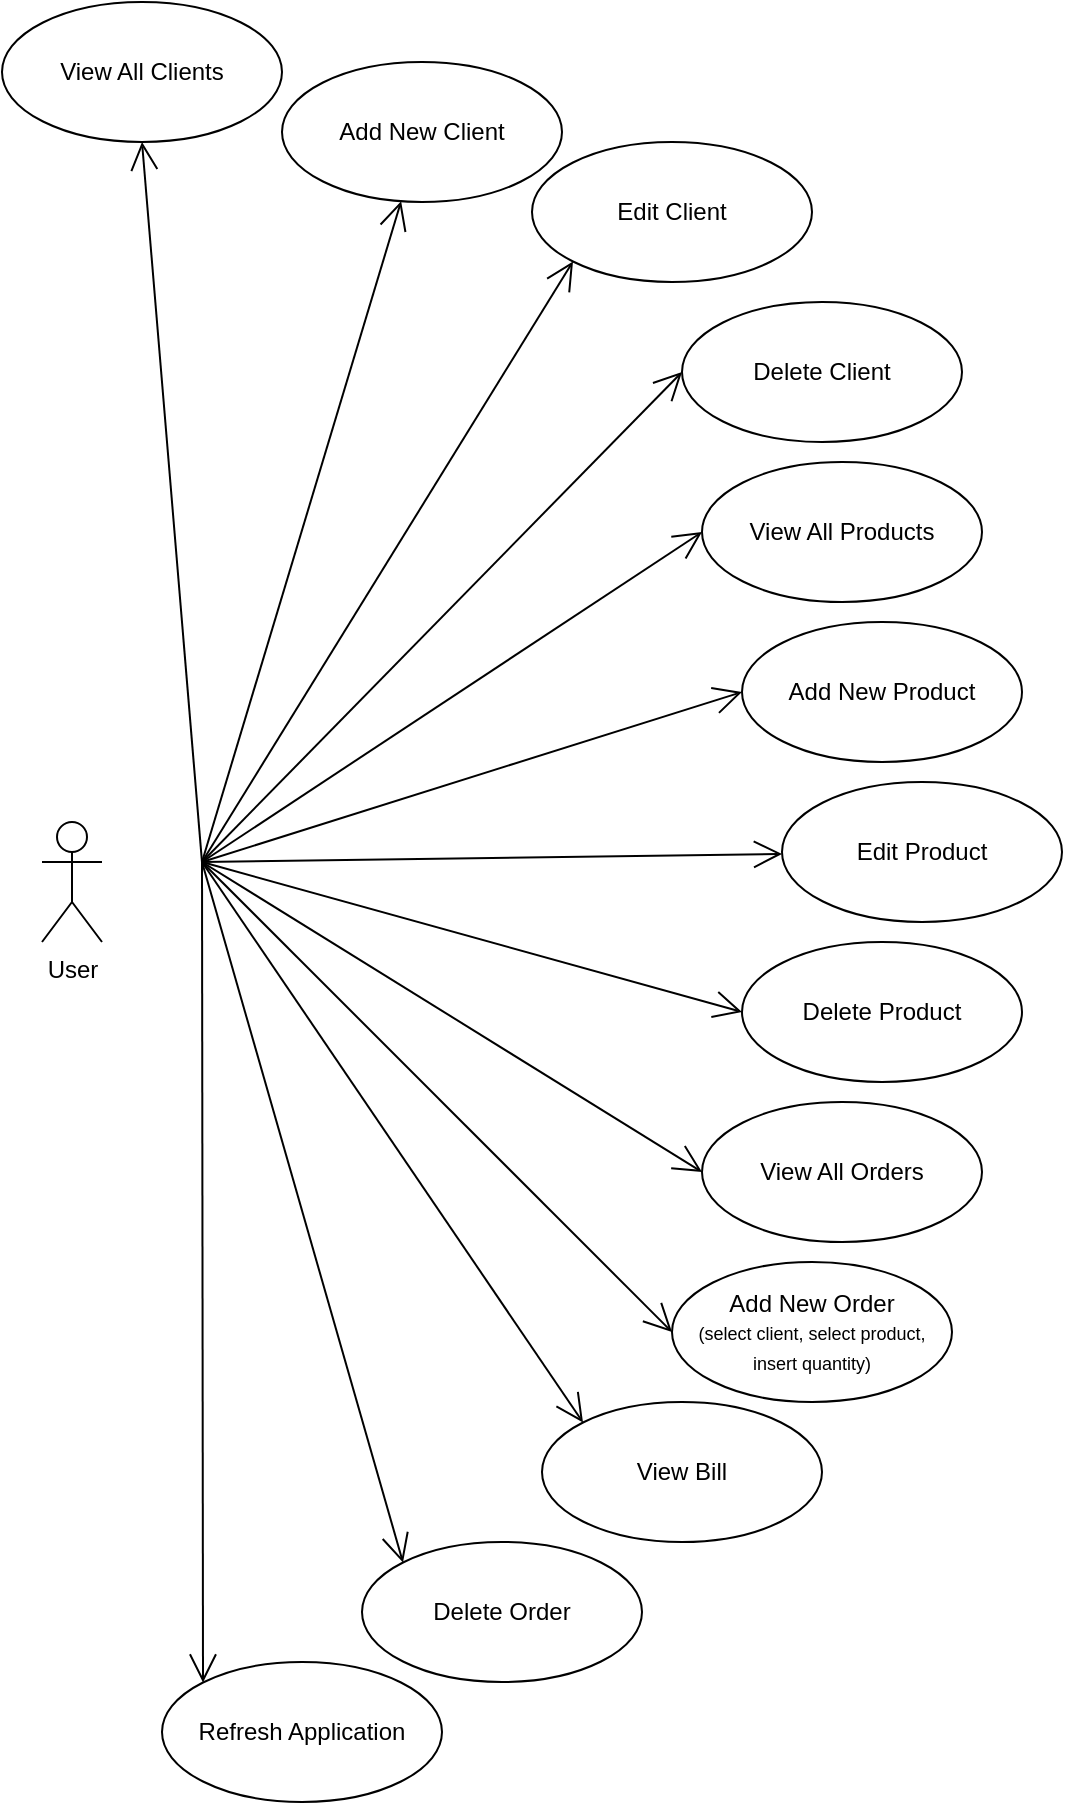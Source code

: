 <mxfile version="27.0.5">
  <diagram name="Page-1" id="gURoz_0SnpkP2fbMaQO8">
    <mxGraphModel dx="2050" dy="902" grid="1" gridSize="10" guides="1" tooltips="1" connect="1" arrows="1" fold="1" page="1" pageScale="1" pageWidth="850" pageHeight="1100" math="0" shadow="0">
      <root>
        <mxCell id="0" />
        <mxCell id="1" parent="0" />
        <mxCell id="Fy90aLXWYBHKOTLrFkQ5-35" value="" style="group" vertex="1" connectable="0" parent="1">
          <mxGeometry x="160" y="60" width="530" height="900" as="geometry" />
        </mxCell>
        <mxCell id="Fy90aLXWYBHKOTLrFkQ5-1" value="User&lt;div&gt;&lt;br&gt;&lt;/div&gt;" style="shape=umlActor;verticalLabelPosition=bottom;verticalAlign=top;html=1;outlineConnect=0;" vertex="1" parent="Fy90aLXWYBHKOTLrFkQ5-35">
          <mxGeometry x="20" y="410" width="30" height="60" as="geometry" />
        </mxCell>
        <mxCell id="Fy90aLXWYBHKOTLrFkQ5-5" value="Add New Client" style="ellipse;whiteSpace=wrap;html=1;" vertex="1" parent="Fy90aLXWYBHKOTLrFkQ5-35">
          <mxGeometry x="140" y="30" width="140" height="70" as="geometry" />
        </mxCell>
        <mxCell id="Fy90aLXWYBHKOTLrFkQ5-6" value="Edit Client" style="ellipse;whiteSpace=wrap;html=1;" vertex="1" parent="Fy90aLXWYBHKOTLrFkQ5-35">
          <mxGeometry x="265" y="70" width="140" height="70" as="geometry" />
        </mxCell>
        <mxCell id="Fy90aLXWYBHKOTLrFkQ5-7" value="Delete Client" style="ellipse;whiteSpace=wrap;html=1;" vertex="1" parent="Fy90aLXWYBHKOTLrFkQ5-35">
          <mxGeometry x="340" y="150" width="140" height="70" as="geometry" />
        </mxCell>
        <mxCell id="Fy90aLXWYBHKOTLrFkQ5-8" value="View All Clients" style="ellipse;whiteSpace=wrap;html=1;" vertex="1" parent="Fy90aLXWYBHKOTLrFkQ5-35">
          <mxGeometry width="140" height="70" as="geometry" />
        </mxCell>
        <mxCell id="Fy90aLXWYBHKOTLrFkQ5-9" value="View All Products" style="ellipse;whiteSpace=wrap;html=1;" vertex="1" parent="Fy90aLXWYBHKOTLrFkQ5-35">
          <mxGeometry x="350" y="230" width="140" height="70" as="geometry" />
        </mxCell>
        <mxCell id="Fy90aLXWYBHKOTLrFkQ5-10" value="Add New Product" style="ellipse;whiteSpace=wrap;html=1;" vertex="1" parent="Fy90aLXWYBHKOTLrFkQ5-35">
          <mxGeometry x="370" y="310" width="140" height="70" as="geometry" />
        </mxCell>
        <mxCell id="Fy90aLXWYBHKOTLrFkQ5-11" value="Edit Product" style="ellipse;whiteSpace=wrap;html=1;" vertex="1" parent="Fy90aLXWYBHKOTLrFkQ5-35">
          <mxGeometry x="390" y="390" width="140" height="70" as="geometry" />
        </mxCell>
        <mxCell id="Fy90aLXWYBHKOTLrFkQ5-12" value="Delete Product" style="ellipse;whiteSpace=wrap;html=1;" vertex="1" parent="Fy90aLXWYBHKOTLrFkQ5-35">
          <mxGeometry x="370" y="470" width="140" height="70" as="geometry" />
        </mxCell>
        <mxCell id="Fy90aLXWYBHKOTLrFkQ5-13" value="View All Orders" style="ellipse;whiteSpace=wrap;html=1;" vertex="1" parent="Fy90aLXWYBHKOTLrFkQ5-35">
          <mxGeometry x="350" y="550" width="140" height="70" as="geometry" />
        </mxCell>
        <mxCell id="Fy90aLXWYBHKOTLrFkQ5-14" value="Add New Order&lt;div&gt;&lt;font style=&quot;font-size: 9px;&quot;&gt;(select client, select product, insert quantity)&lt;/font&gt;&lt;/div&gt;" style="ellipse;whiteSpace=wrap;html=1;" vertex="1" parent="Fy90aLXWYBHKOTLrFkQ5-35">
          <mxGeometry x="335" y="630" width="140" height="70" as="geometry" />
        </mxCell>
        <mxCell id="Fy90aLXWYBHKOTLrFkQ5-17" value="View Bill" style="ellipse;whiteSpace=wrap;html=1;" vertex="1" parent="Fy90aLXWYBHKOTLrFkQ5-35">
          <mxGeometry x="270" y="700" width="140" height="70" as="geometry" />
        </mxCell>
        <mxCell id="Fy90aLXWYBHKOTLrFkQ5-18" value="Delete Order" style="ellipse;whiteSpace=wrap;html=1;" vertex="1" parent="Fy90aLXWYBHKOTLrFkQ5-35">
          <mxGeometry x="180" y="770" width="140" height="70" as="geometry" />
        </mxCell>
        <mxCell id="Fy90aLXWYBHKOTLrFkQ5-19" value="Refresh Application" style="ellipse;whiteSpace=wrap;html=1;" vertex="1" parent="Fy90aLXWYBHKOTLrFkQ5-35">
          <mxGeometry x="80" y="830" width="140" height="70" as="geometry" />
        </mxCell>
        <mxCell id="Fy90aLXWYBHKOTLrFkQ5-21" value="" style="endArrow=open;endFill=1;endSize=12;html=1;rounded=0;entryX=0.5;entryY=1;entryDx=0;entryDy=0;" edge="1" parent="Fy90aLXWYBHKOTLrFkQ5-35" target="Fy90aLXWYBHKOTLrFkQ5-8">
          <mxGeometry width="160" relative="1" as="geometry">
            <mxPoint x="100" y="430" as="sourcePoint" />
            <mxPoint x="620" y="280" as="targetPoint" />
          </mxGeometry>
        </mxCell>
        <mxCell id="Fy90aLXWYBHKOTLrFkQ5-22" value="" style="endArrow=open;endFill=1;endSize=12;html=1;rounded=0;" edge="1" parent="Fy90aLXWYBHKOTLrFkQ5-35" target="Fy90aLXWYBHKOTLrFkQ5-5">
          <mxGeometry width="160" relative="1" as="geometry">
            <mxPoint x="100" y="430" as="sourcePoint" />
            <mxPoint x="860" y="460" as="targetPoint" />
          </mxGeometry>
        </mxCell>
        <mxCell id="Fy90aLXWYBHKOTLrFkQ5-23" value="" style="endArrow=open;endFill=1;endSize=12;html=1;rounded=0;entryX=0;entryY=1;entryDx=0;entryDy=0;" edge="1" parent="Fy90aLXWYBHKOTLrFkQ5-35" target="Fy90aLXWYBHKOTLrFkQ5-6">
          <mxGeometry width="160" relative="1" as="geometry">
            <mxPoint x="100" y="430" as="sourcePoint" />
            <mxPoint x="860" y="460" as="targetPoint" />
          </mxGeometry>
        </mxCell>
        <mxCell id="Fy90aLXWYBHKOTLrFkQ5-24" value="" style="endArrow=open;endFill=1;endSize=12;html=1;rounded=0;entryX=0;entryY=0.5;entryDx=0;entryDy=0;" edge="1" parent="Fy90aLXWYBHKOTLrFkQ5-35" target="Fy90aLXWYBHKOTLrFkQ5-7">
          <mxGeometry width="160" relative="1" as="geometry">
            <mxPoint x="100" y="430" as="sourcePoint" />
            <mxPoint x="860" y="460" as="targetPoint" />
          </mxGeometry>
        </mxCell>
        <mxCell id="Fy90aLXWYBHKOTLrFkQ5-25" value="" style="endArrow=open;endFill=1;endSize=12;html=1;rounded=0;entryX=0;entryY=0.5;entryDx=0;entryDy=0;" edge="1" parent="Fy90aLXWYBHKOTLrFkQ5-35" target="Fy90aLXWYBHKOTLrFkQ5-9">
          <mxGeometry width="160" relative="1" as="geometry">
            <mxPoint x="100" y="430" as="sourcePoint" />
            <mxPoint x="860" y="460" as="targetPoint" />
          </mxGeometry>
        </mxCell>
        <mxCell id="Fy90aLXWYBHKOTLrFkQ5-26" value="" style="endArrow=open;endFill=1;endSize=12;html=1;rounded=0;entryX=0;entryY=0.5;entryDx=0;entryDy=0;" edge="1" parent="Fy90aLXWYBHKOTLrFkQ5-35" target="Fy90aLXWYBHKOTLrFkQ5-10">
          <mxGeometry width="160" relative="1" as="geometry">
            <mxPoint x="100" y="430" as="sourcePoint" />
            <mxPoint x="860" y="460" as="targetPoint" />
          </mxGeometry>
        </mxCell>
        <mxCell id="Fy90aLXWYBHKOTLrFkQ5-27" value="" style="endArrow=open;endFill=1;endSize=12;html=1;rounded=0;" edge="1" parent="Fy90aLXWYBHKOTLrFkQ5-35" target="Fy90aLXWYBHKOTLrFkQ5-11">
          <mxGeometry width="160" relative="1" as="geometry">
            <mxPoint x="100" y="430" as="sourcePoint" />
            <mxPoint x="580" y="500" as="targetPoint" />
          </mxGeometry>
        </mxCell>
        <mxCell id="Fy90aLXWYBHKOTLrFkQ5-28" value="" style="endArrow=open;endFill=1;endSize=12;html=1;rounded=0;entryX=0;entryY=0.5;entryDx=0;entryDy=0;" edge="1" parent="Fy90aLXWYBHKOTLrFkQ5-35" target="Fy90aLXWYBHKOTLrFkQ5-12">
          <mxGeometry width="160" relative="1" as="geometry">
            <mxPoint x="100" y="430" as="sourcePoint" />
            <mxPoint x="580" y="600" as="targetPoint" />
          </mxGeometry>
        </mxCell>
        <mxCell id="Fy90aLXWYBHKOTLrFkQ5-29" value="" style="endArrow=open;endFill=1;endSize=12;html=1;rounded=0;entryX=0;entryY=0.5;entryDx=0;entryDy=0;" edge="1" parent="Fy90aLXWYBHKOTLrFkQ5-35" target="Fy90aLXWYBHKOTLrFkQ5-13">
          <mxGeometry width="160" relative="1" as="geometry">
            <mxPoint x="100" y="430" as="sourcePoint" />
            <mxPoint x="580" y="600" as="targetPoint" />
          </mxGeometry>
        </mxCell>
        <mxCell id="Fy90aLXWYBHKOTLrFkQ5-30" value="" style="endArrow=open;endFill=1;endSize=12;html=1;rounded=0;entryX=0;entryY=0.5;entryDx=0;entryDy=0;" edge="1" parent="Fy90aLXWYBHKOTLrFkQ5-35" target="Fy90aLXWYBHKOTLrFkQ5-14">
          <mxGeometry width="160" relative="1" as="geometry">
            <mxPoint x="100" y="430" as="sourcePoint" />
            <mxPoint x="580" y="600" as="targetPoint" />
          </mxGeometry>
        </mxCell>
        <mxCell id="Fy90aLXWYBHKOTLrFkQ5-31" value="" style="endArrow=open;endFill=1;endSize=12;html=1;rounded=0;entryX=0;entryY=0;entryDx=0;entryDy=0;" edge="1" parent="Fy90aLXWYBHKOTLrFkQ5-35" target="Fy90aLXWYBHKOTLrFkQ5-17">
          <mxGeometry width="160" relative="1" as="geometry">
            <mxPoint x="100" y="430" as="sourcePoint" />
            <mxPoint x="580" y="600" as="targetPoint" />
          </mxGeometry>
        </mxCell>
        <mxCell id="Fy90aLXWYBHKOTLrFkQ5-32" value="" style="endArrow=open;endFill=1;endSize=12;html=1;rounded=0;entryX=0;entryY=0;entryDx=0;entryDy=0;" edge="1" parent="Fy90aLXWYBHKOTLrFkQ5-35" target="Fy90aLXWYBHKOTLrFkQ5-18">
          <mxGeometry width="160" relative="1" as="geometry">
            <mxPoint x="100" y="430" as="sourcePoint" />
            <mxPoint x="580" y="600" as="targetPoint" />
          </mxGeometry>
        </mxCell>
        <mxCell id="Fy90aLXWYBHKOTLrFkQ5-33" value="" style="endArrow=open;endFill=1;endSize=12;html=1;rounded=0;entryX=0;entryY=0;entryDx=0;entryDy=0;" edge="1" parent="Fy90aLXWYBHKOTLrFkQ5-35" target="Fy90aLXWYBHKOTLrFkQ5-19">
          <mxGeometry width="160" relative="1" as="geometry">
            <mxPoint x="100" y="430" as="sourcePoint" />
            <mxPoint x="340" y="810" as="targetPoint" />
          </mxGeometry>
        </mxCell>
      </root>
    </mxGraphModel>
  </diagram>
</mxfile>
